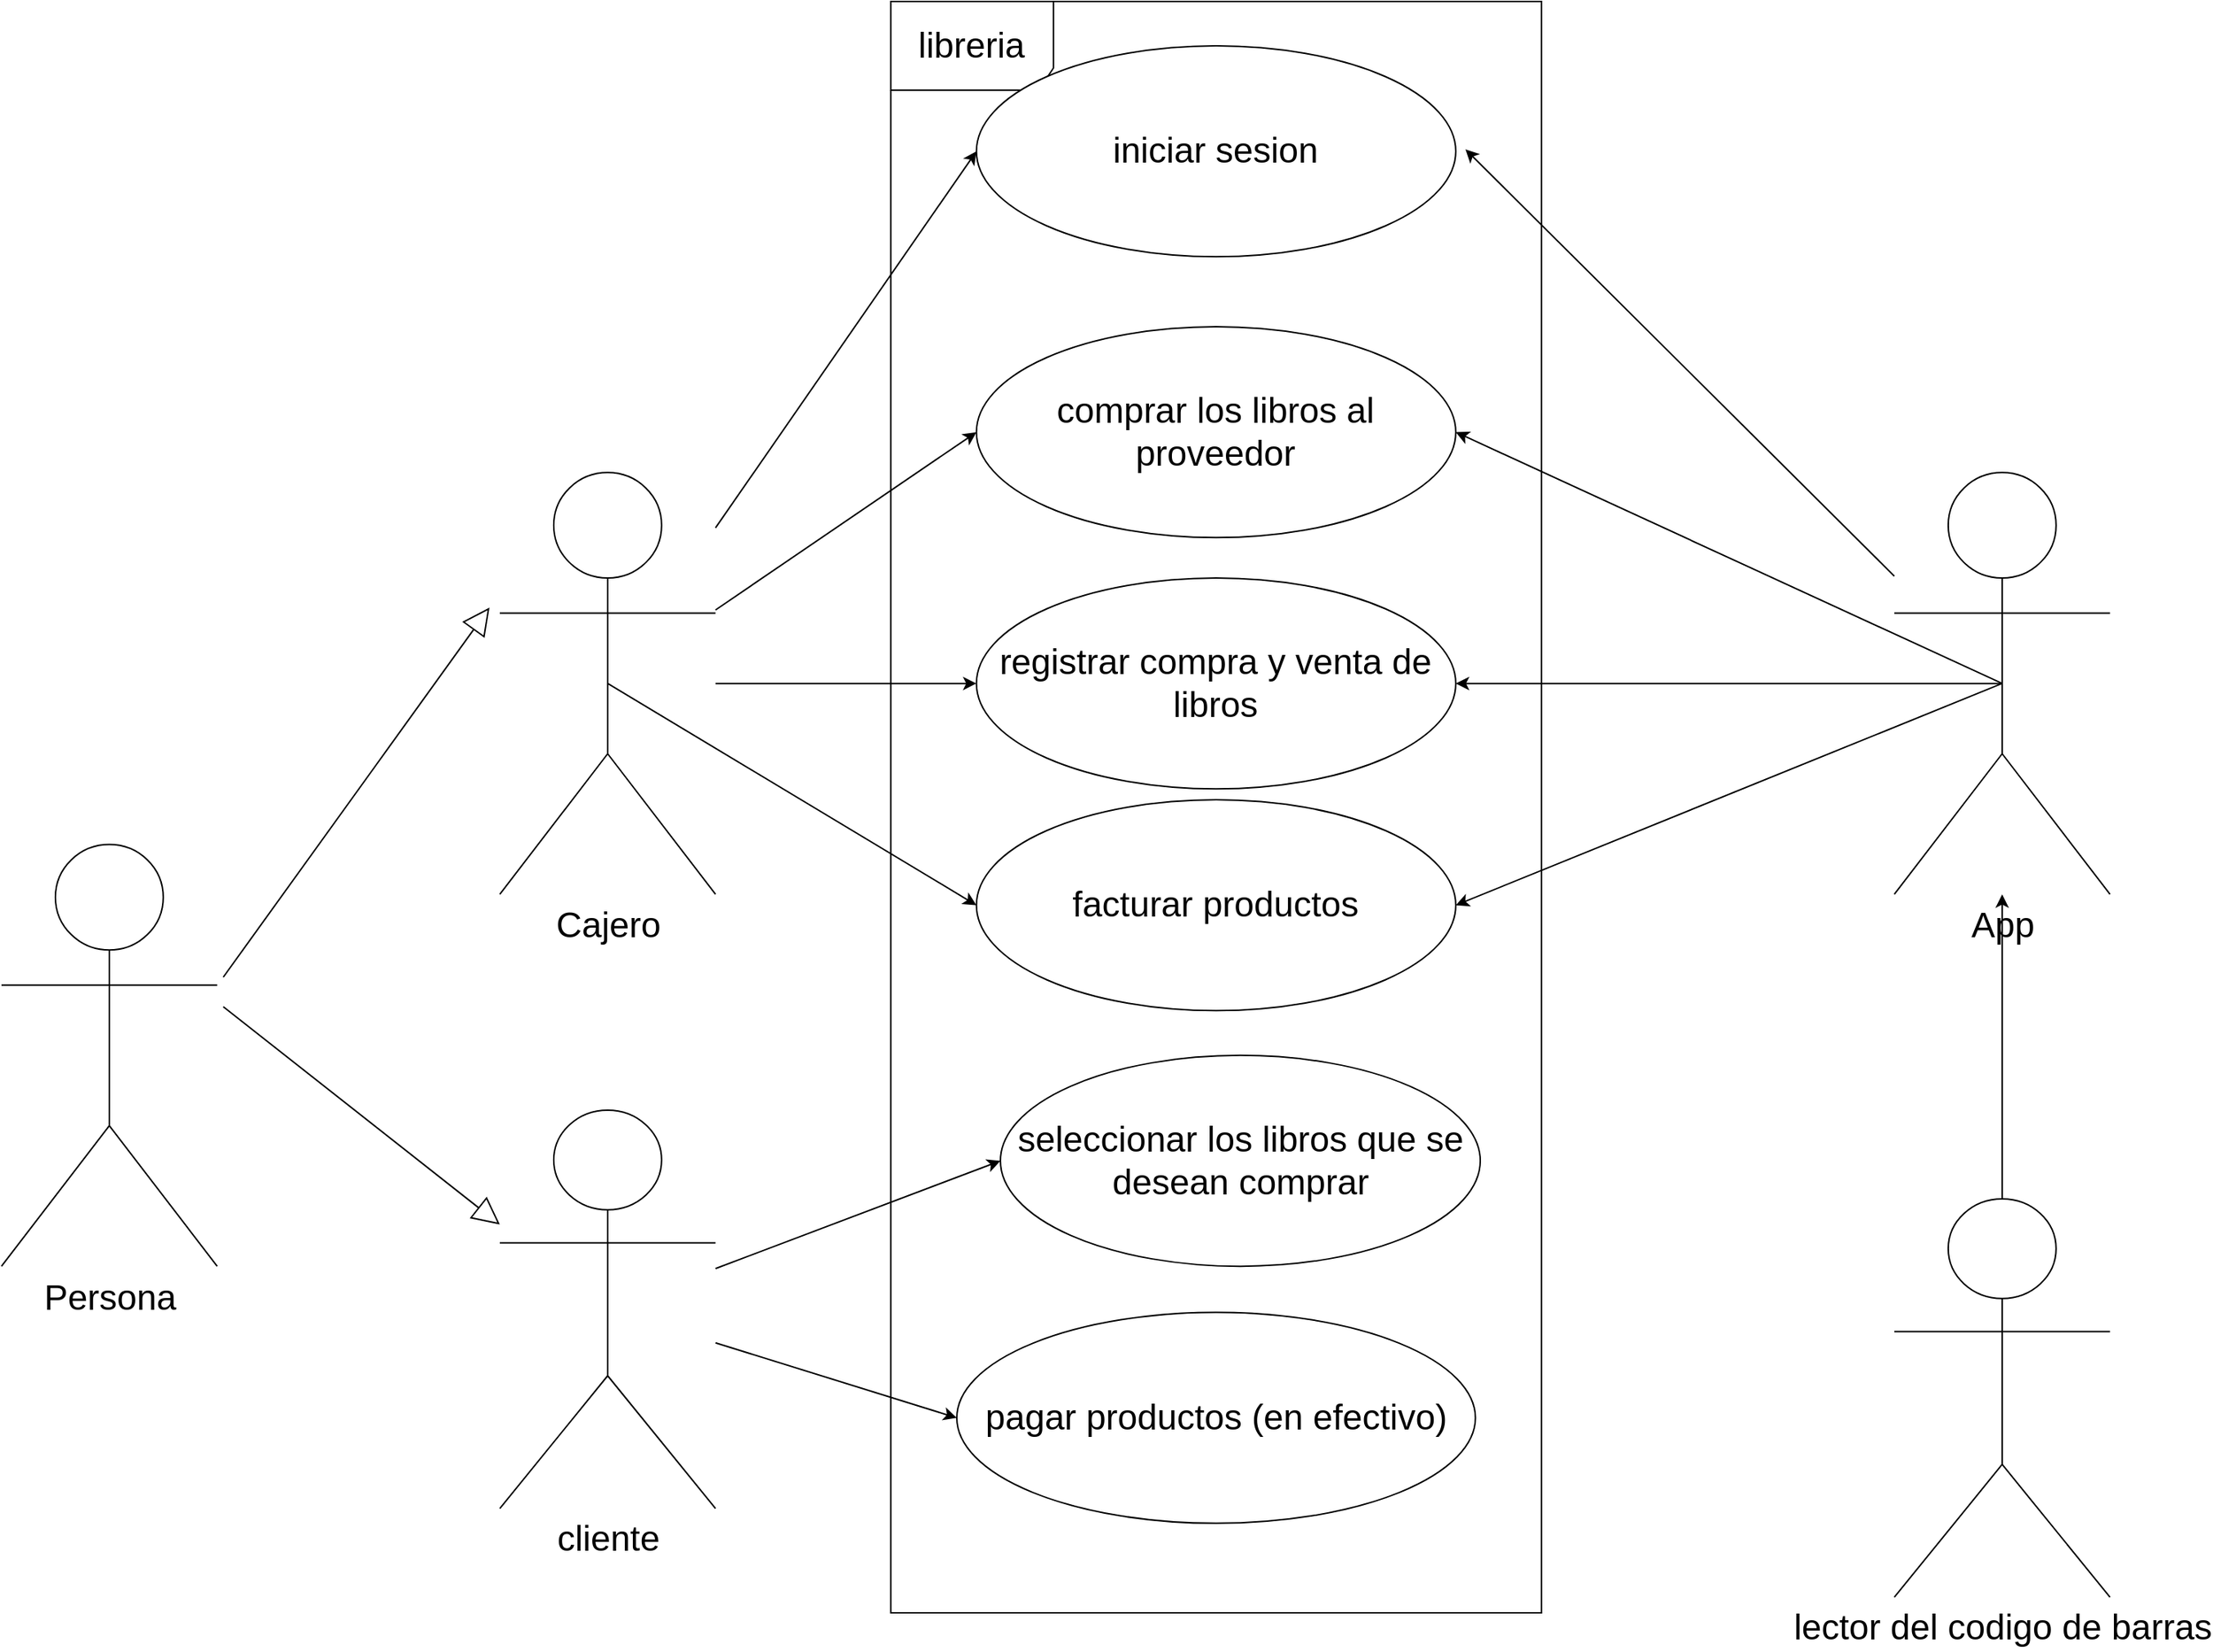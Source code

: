 <mxfile>
    <diagram id="Vptyz7P8wSbSN0i6Wk-l" name="Página-1">
        <mxGraphModel dx="2971" dy="3464" grid="1" gridSize="10" guides="1" tooltips="1" connect="1" arrows="1" fold="1" page="1" pageScale="1" pageWidth="827" pageHeight="1169" math="0" shadow="0">
            <root>
                <mxCell id="0"/>
                <mxCell id="1" parent="0"/>
                <mxCell id="43" style="edgeStyle=none;html=1;entryX=0;entryY=0.5;entryDx=0;entryDy=0;fontSize=24;" parent="1" source="2" target="42" edge="1">
                    <mxGeometry relative="1" as="geometry"/>
                </mxCell>
                <mxCell id="2" value="&lt;font style=&quot;font-size: 24px;&quot;&gt;cliente&lt;/font&gt;" style="shape=umlActor;verticalLabelPosition=bottom;verticalAlign=top;html=1;container=0;" parent="1" vertex="1">
                    <mxGeometry x="-393.001" y="-1550.0" width="145.862" height="269.434" as="geometry"/>
                </mxCell>
                <mxCell id="45" style="edgeStyle=none;html=1;exitX=0.5;exitY=0.5;exitDx=0;exitDy=0;exitPerimeter=0;entryX=0;entryY=0.5;entryDx=0;entryDy=0;fontSize=24;" parent="1" source="3" target="44" edge="1">
                    <mxGeometry relative="1" as="geometry"/>
                </mxCell>
                <mxCell id="78" style="edgeStyle=none;html=1;entryX=0;entryY=0.5;entryDx=0;entryDy=0;" parent="1" source="3" target="77" edge="1">
                    <mxGeometry relative="1" as="geometry"/>
                </mxCell>
                <mxCell id="3" value="&lt;font style=&quot;font-size: 24px;&quot;&gt;Cajero&lt;/font&gt;" style="shape=umlActor;verticalLabelPosition=bottom;verticalAlign=top;html=1;container=0;" parent="1" vertex="1">
                    <mxGeometry x="-393.001" y="-1981.316" width="145.862" height="285.283" as="geometry"/>
                </mxCell>
                <mxCell id="46" style="edgeStyle=none;html=1;entryX=1;entryY=0.5;entryDx=0;entryDy=0;fontSize=24;exitX=0.5;exitY=0.5;exitDx=0;exitDy=0;exitPerimeter=0;" parent="1" source="4" target="44" edge="1">
                    <mxGeometry relative="1" as="geometry"/>
                </mxCell>
                <mxCell id="79" style="edgeStyle=none;html=1;" parent="1" source="4" edge="1">
                    <mxGeometry relative="1" as="geometry">
                        <mxPoint x="260.0" y="-2200.0" as="targetPoint"/>
                    </mxGeometry>
                </mxCell>
                <mxCell id="4" value="&lt;font style=&quot;font-size: 24px;&quot;&gt;App&lt;/font&gt;" style="shape=umlActor;verticalLabelPosition=bottom;verticalAlign=top;html=1;container=0;" parent="1" vertex="1">
                    <mxGeometry x="549.998" y="-1981.316" width="145.862" height="285.283" as="geometry"/>
                </mxCell>
                <mxCell id="48" style="edgeStyle=none;html=1;fontSize=24;" parent="1" source="5" target="4" edge="1">
                    <mxGeometry relative="1" as="geometry"/>
                </mxCell>
                <mxCell id="5" value="&lt;font style=&quot;font-size: 24px;&quot;&gt;lector del codigo de barras&lt;/font&gt;" style="shape=umlActor;verticalLabelPosition=bottom;verticalAlign=top;html=1;container=0;" parent="1" vertex="1">
                    <mxGeometry x="549.998" y="-1490.004" width="145.862" height="269.434" as="geometry"/>
                </mxCell>
                <mxCell id="7" value="&lt;font style=&quot;font-size: 24px;&quot;&gt;seleccionar los libros que se desean comprar&lt;/font&gt;" style="ellipse;whiteSpace=wrap;html=1;container=0;" parent="1" vertex="1">
                    <mxGeometry x="-54.48" y="-1587.07" width="324.48" height="142.64" as="geometry"/>
                </mxCell>
                <mxCell id="8" style="edgeStyle=none;html=1;entryX=0;entryY=0.5;entryDx=0;entryDy=0;" parent="1" source="2" target="7" edge="1">
                    <mxGeometry relative="1" as="geometry">
                        <mxPoint x="47.931" y="-1412.736" as="targetPoint"/>
                    </mxGeometry>
                </mxCell>
                <mxCell id="9" value="&lt;font style=&quot;font-size: 24px;&quot;&gt;registrar compra y venta de libros&lt;/font&gt;" style="ellipse;whiteSpace=wrap;html=1;container=0;" parent="1" vertex="1">
                    <mxGeometry x="-70.69" y="-1909.998" width="324.138" height="142.642" as="geometry"/>
                </mxCell>
                <mxCell id="10" style="edgeStyle=none;html=1;entryX=0;entryY=0.5;entryDx=0;entryDy=0;" parent="1" source="3" target="9" edge="1">
                    <mxGeometry relative="1" as="geometry"/>
                </mxCell>
                <mxCell id="17" style="edgeStyle=none;html=1;exitX=0.5;exitY=0.5;exitDx=0;exitDy=0;exitPerimeter=0;entryX=1;entryY=0.5;entryDx=0;entryDy=0;" parent="1" source="4" target="9" edge="1">
                    <mxGeometry relative="1" as="geometry"/>
                </mxCell>
                <mxCell id="14" value="&lt;font style=&quot;font-size: 24px;&quot;&gt;comprar los libros al proveedor&lt;/font&gt;" style="ellipse;whiteSpace=wrap;html=1;container=0;" parent="1" vertex="1">
                    <mxGeometry x="-70.69" y="-2080.004" width="324.138" height="142.642" as="geometry"/>
                </mxCell>
                <mxCell id="15" style="edgeStyle=none;html=1;entryX=0;entryY=0.5;entryDx=0;entryDy=0;" parent="1" source="3" target="14" edge="1">
                    <mxGeometry relative="1" as="geometry"/>
                </mxCell>
                <mxCell id="16" style="edgeStyle=none;html=1;exitX=0.5;exitY=0.5;exitDx=0;exitDy=0;exitPerimeter=0;entryX=1;entryY=0.5;entryDx=0;entryDy=0;" parent="1" source="4" target="14" edge="1">
                    <mxGeometry relative="1" as="geometry"/>
                </mxCell>
                <mxCell id="19" value="&lt;font style=&quot;font-size: 24px;&quot;&gt;libreria&lt;/font&gt;" style="shape=umlFrame;whiteSpace=wrap;html=1;width=110;height=60;container=0;" parent="1" vertex="1">
                    <mxGeometry x="-128.62" y="-2300" width="440" height="1090" as="geometry"/>
                </mxCell>
                <mxCell id="20" value="&lt;font style=&quot;font-size: 24px;&quot;&gt;Persona&lt;/font&gt;" style="shape=umlActor;verticalLabelPosition=bottom;verticalAlign=top;html=1;container=0;" parent="1" vertex="1">
                    <mxGeometry x="-730" y="-1729.717" width="145.862" height="285.283" as="geometry"/>
                </mxCell>
                <mxCell id="42" value="&lt;font style=&quot;font-size: 24px;&quot;&gt;pagar productos (en efectivo)&lt;/font&gt;" style="ellipse;whiteSpace=wrap;html=1;container=0;" parent="1" vertex="1">
                    <mxGeometry x="-83.97" y="-1413.22" width="350.69" height="142.64" as="geometry"/>
                </mxCell>
                <mxCell id="44" value="&lt;font style=&quot;font-size: 24px;&quot;&gt;facturar productos&lt;/font&gt;" style="ellipse;whiteSpace=wrap;html=1;container=0;" parent="1" vertex="1">
                    <mxGeometry x="-70.69" y="-1759.998" width="324.138" height="142.642" as="geometry"/>
                </mxCell>
                <mxCell id="77" value="&lt;font style=&quot;font-size: 24px;&quot;&gt;iniciar sesion&lt;/font&gt;" style="ellipse;whiteSpace=wrap;html=1;container=0;" parent="1" vertex="1">
                    <mxGeometry x="-70.69" y="-2270.004" width="324.138" height="142.642" as="geometry"/>
                </mxCell>
                <object label="" id="86">
                    <mxCell style="endArrow=block;endSize=16;endFill=0;html=1;" parent="1" edge="1">
                        <mxGeometry width="160" relative="1" as="geometry">
                            <mxPoint x="-580" y="-1640" as="sourcePoint"/>
                            <mxPoint x="-400" y="-1890" as="targetPoint"/>
                        </mxGeometry>
                    </mxCell>
                </object>
                <object label="" id="88">
                    <mxCell style="endArrow=block;endSize=16;endFill=0;html=1;" parent="1" target="2" edge="1">
                        <mxGeometry width="160" relative="1" as="geometry">
                            <mxPoint x="-580" y="-1620" as="sourcePoint"/>
                            <mxPoint x="-393" y="-1767.36" as="targetPoint"/>
                        </mxGeometry>
                    </mxCell>
                </object>
            </root>
        </mxGraphModel>
    </diagram>
</mxfile>